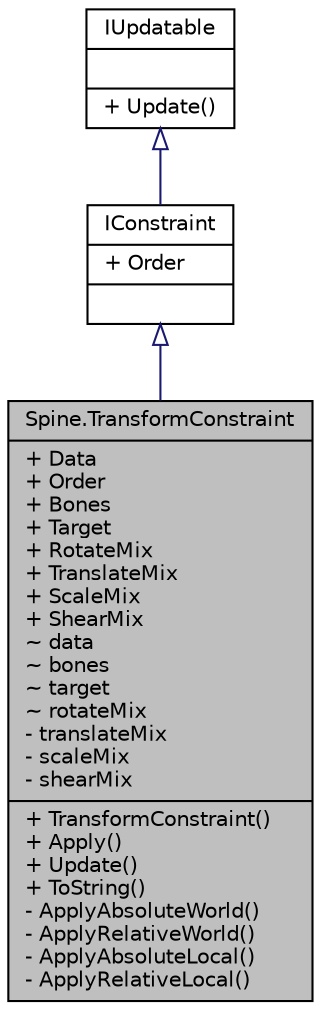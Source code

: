digraph "Spine.TransformConstraint"
{
 // LATEX_PDF_SIZE
  edge [fontname="Helvetica",fontsize="10",labelfontname="Helvetica",labelfontsize="10"];
  node [fontname="Helvetica",fontsize="10",shape=record];
  Node1 [label="{Spine.TransformConstraint\n|+ Data\l+ Order\l+ Bones\l+ Target\l+ RotateMix\l+ TranslateMix\l+ ScaleMix\l+ ShearMix\l~ data\l~ bones\l~ target\l~ rotateMix\l- translateMix\l- scaleMix\l- shearMix\l|+ TransformConstraint()\l+ Apply()\l+ Update()\l+ ToString()\l- ApplyAbsoluteWorld()\l- ApplyRelativeWorld()\l- ApplyAbsoluteLocal()\l- ApplyRelativeLocal()\l}",height=0.2,width=0.4,color="black", fillcolor="grey75", style="filled", fontcolor="black",tooltip=" "];
  Node2 -> Node1 [dir="back",color="midnightblue",fontsize="10",style="solid",arrowtail="onormal"];
  Node2 [label="{IConstraint\n|+ Order\l|}",height=0.2,width=0.4,color="black", fillcolor="white", style="filled",URL="$interface_spine_1_1_i_constraint.html",tooltip="The interface for all constraints."];
  Node3 -> Node2 [dir="back",color="midnightblue",fontsize="10",style="solid",arrowtail="onormal"];
  Node3 [label="{IUpdatable\n||+ Update()\l}",height=0.2,width=0.4,color="black", fillcolor="white", style="filled",URL="$interface_spine_1_1_i_updatable.html",tooltip=" "];
}
